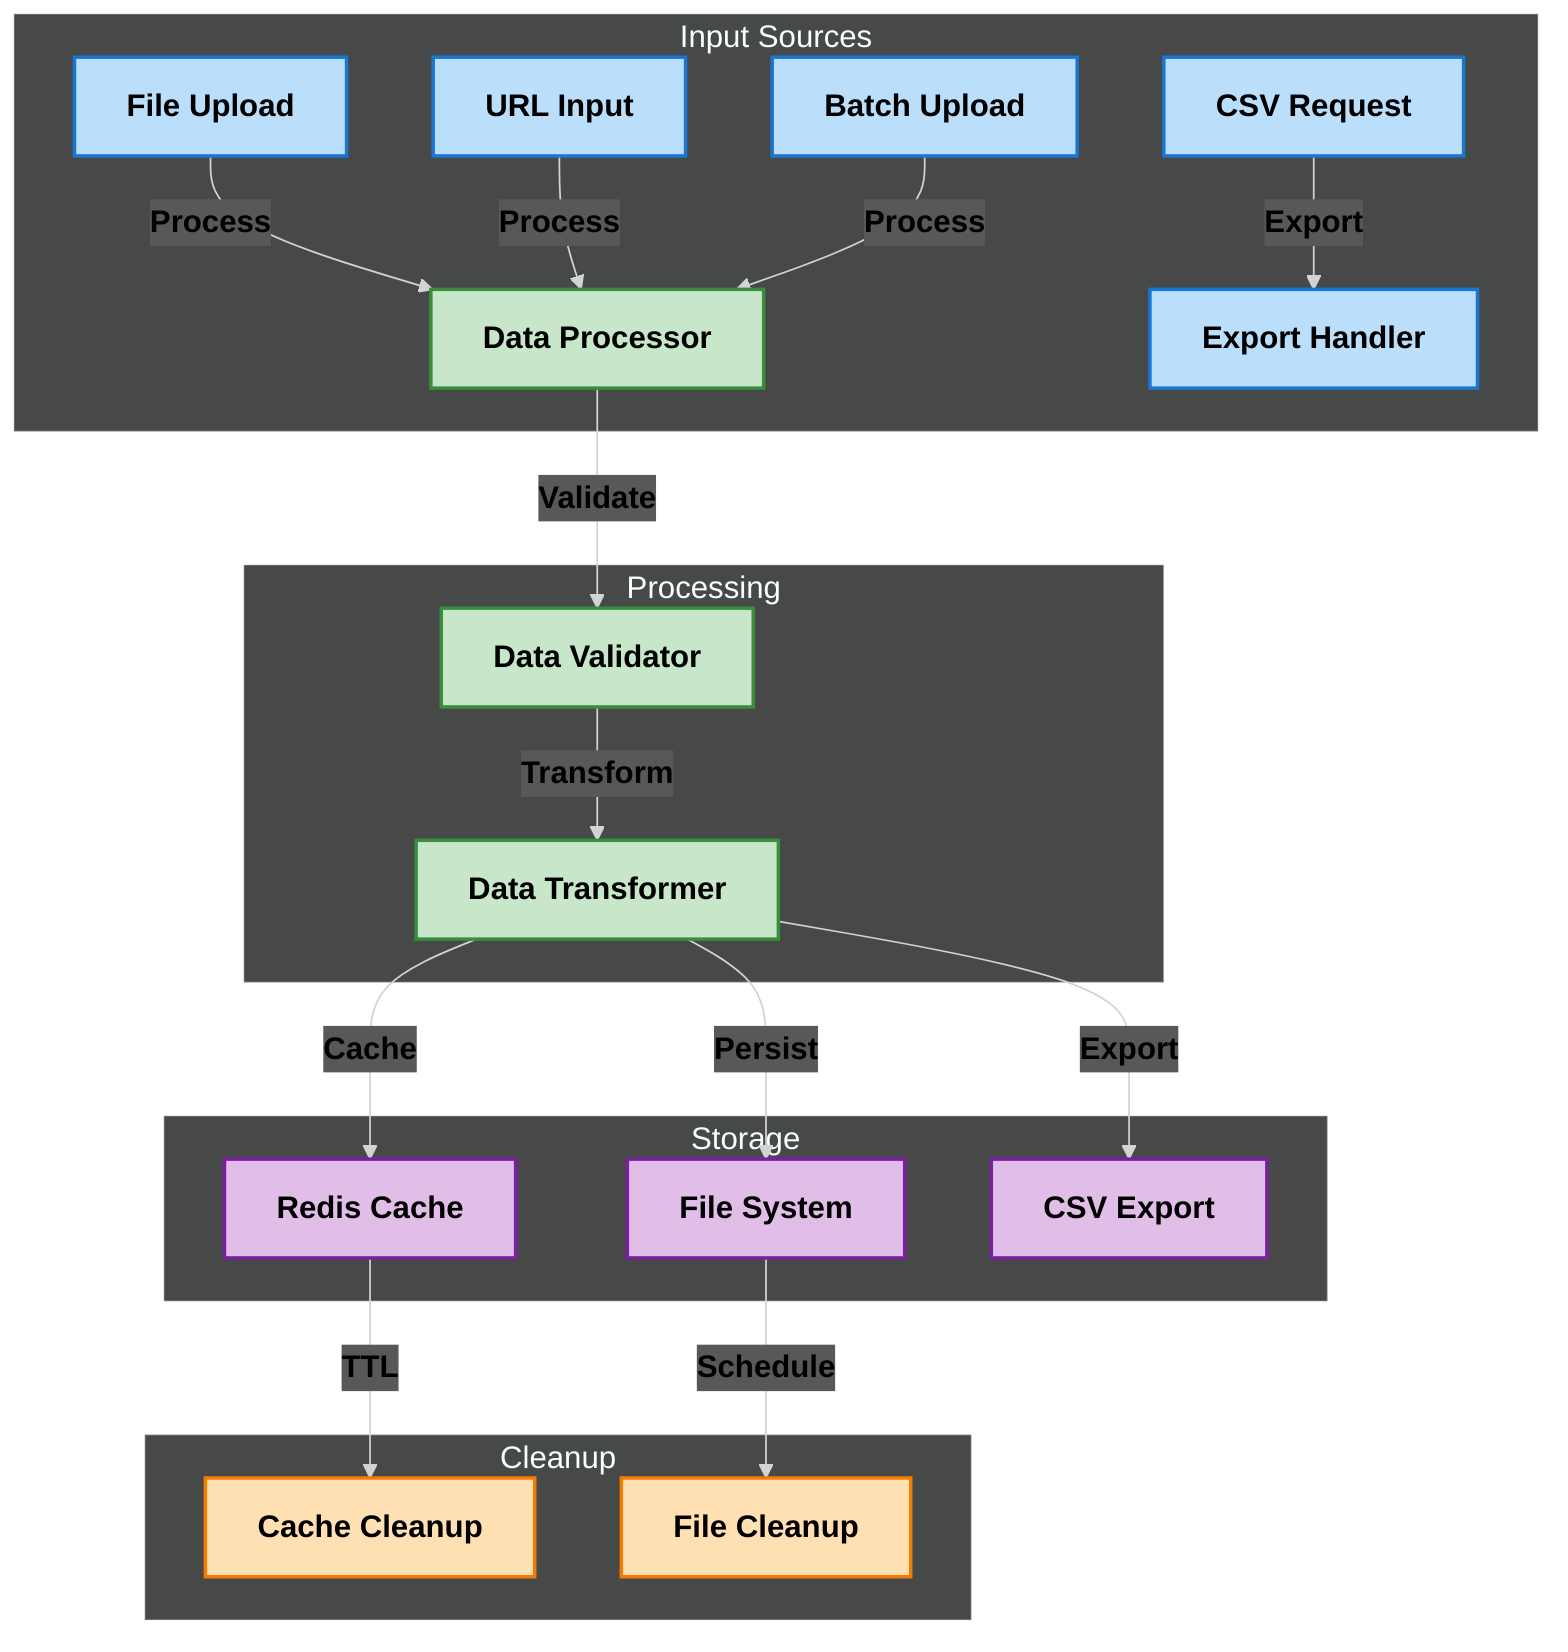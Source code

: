 %%{init: {'theme': 'dark', 'themeVariables': { 'fontFamily': 'arial', 'fontSize': '18px', 'fontWeight': 'bold'}}}%%
graph TD
    subgraph "Input Sources"
        style A1 fill:#bbdefb,stroke:#1976d2,stroke-width:2px,color:#000000,font-weight:bold
        style A2 fill:#bbdefb,stroke:#1976d2,stroke-width:2px,color:#000000,font-weight:bold
        style A3 fill:#bbdefb,stroke:#1976d2,stroke-width:2px,color:#000000,font-weight:bold
        style A4 fill:#bbdefb,stroke:#1976d2,stroke-width:2px,color:#000000,font-weight:bold
        style B fill:#bbdefb,stroke:#1976d2,stroke-width:2px,color:#000000,font-weight:bold
        style X fill:#bbdefb,stroke:#1976d2,stroke-width:2px,color:#000000,font-weight:bold
        A1["File Upload"] -->|"Process"| B["Data Processor"]
        A2["URL Input"] -->|"Process"| B
        A3[Batch Upload] -->|Process| B
        A4[CSV Request] -->|Export| X[Export Handler]
    end

    subgraph "Processing"
        style B fill:#c8e6c9,stroke:#388e3c,stroke-width:2px,color:#000000,font-weight:bold
        style C fill:#c8e6c9,stroke:#388e3c,stroke-width:2px,color:#000000,font-weight:bold
        style D fill:#c8e6c9,stroke:#388e3c,stroke-width:2px,color:#000000,font-weight:bold
        B -->|"Validate"| C["Data Validator"]
        C -->|"Transform"| D["Data Transformer"]
    end

    subgraph "Storage"
        style E fill:#e1bee7,stroke:#7b1fa2,stroke-width:2px,color:#000000,font-weight:bold
        style F fill:#e1bee7,stroke:#7b1fa2,stroke-width:2px,color:#000000,font-weight:bold
        style G fill:#e1bee7,stroke:#7b1fa2,stroke-width:2px,color:#000000,font-weight:bold
        D -->|"Cache"| E["Redis Cache"]
        D -->|"Persist"| F["File System"]
        D -->|"Export"| G["CSV Export"]
    end

    subgraph "Cleanup"
        style H fill:#ffe0b2,stroke:#f57c00,stroke-width:2px,color:#000000,font-weight:bold
        style I fill:#ffe0b2,stroke:#f57c00,stroke-width:2px,color:#000000,font-weight:bold
        E -->|"TTL"| H["Cache Cleanup"]
        F -->|"Schedule"| I["File Cleanup"]
    end

    %% Style all edge labels
    linkStyle default color:#000000,font-weight:bold